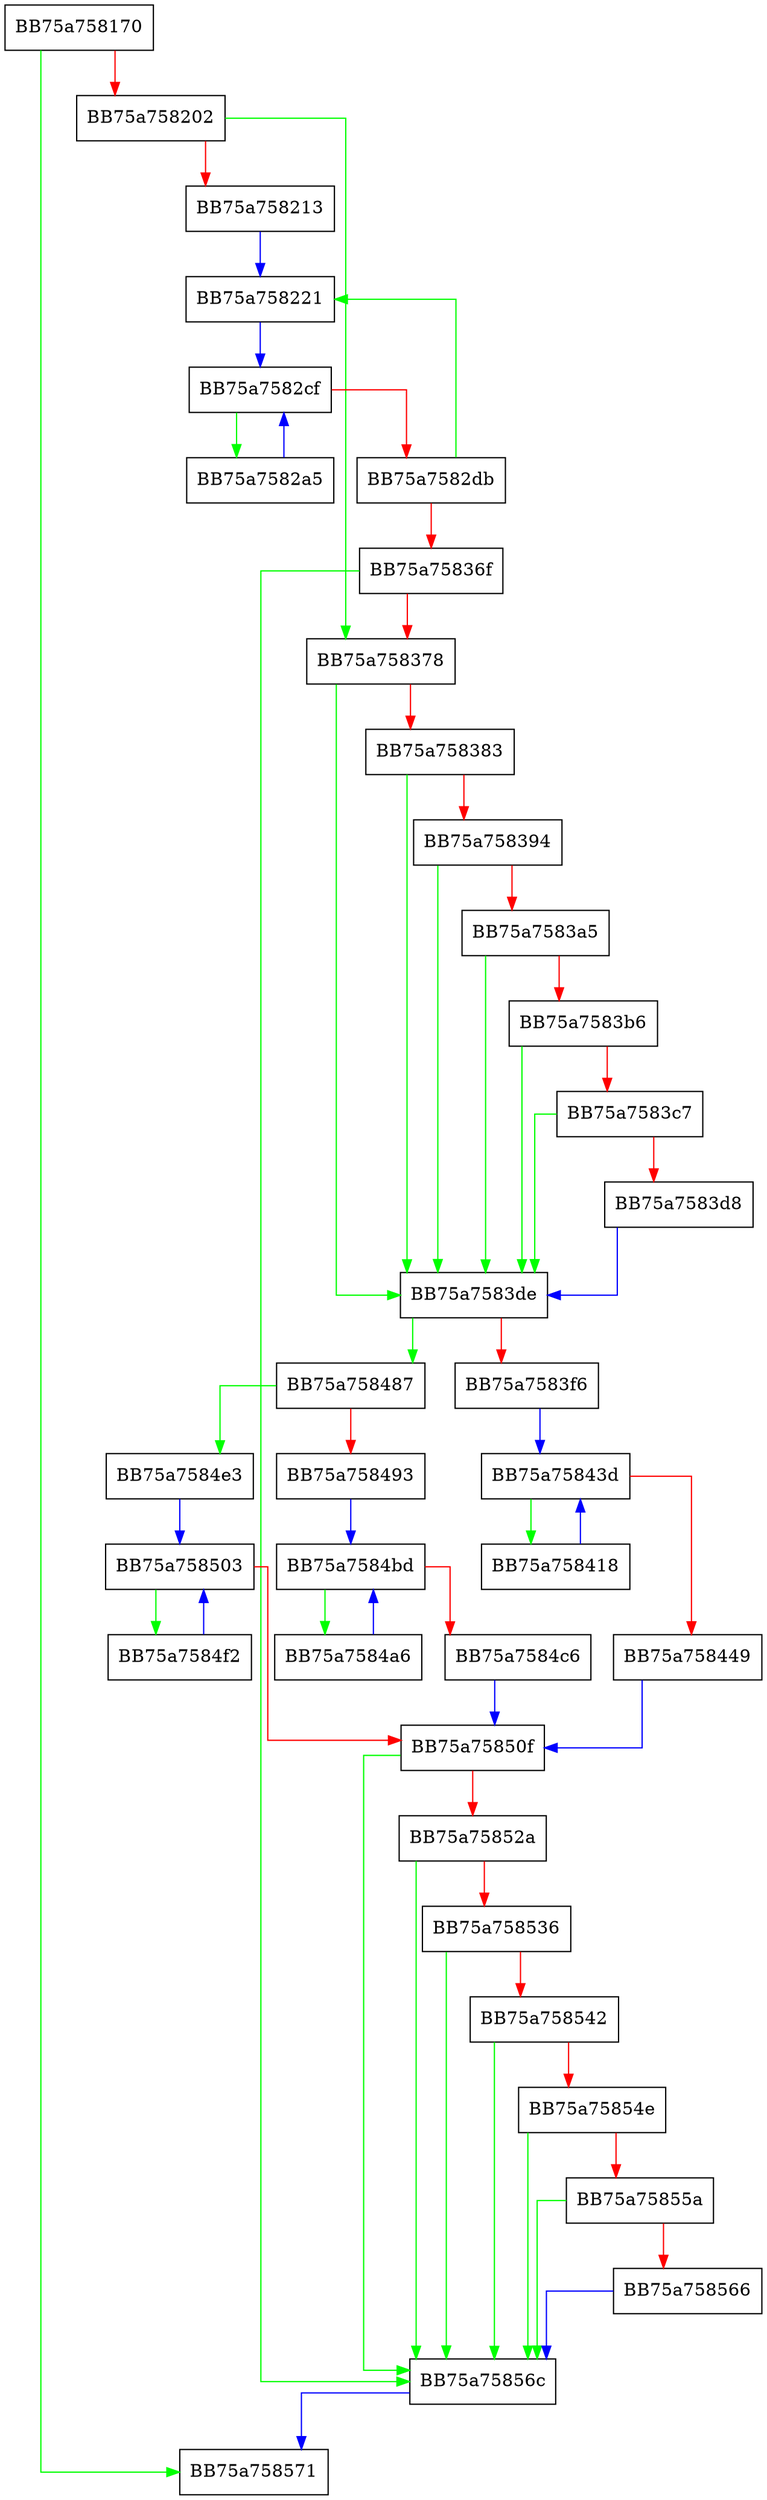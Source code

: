 digraph SymCryptAesCbcDecryptXmm {
  node [shape="box"];
  graph [splines=ortho];
  BB75a758170 -> BB75a758571 [color="green"];
  BB75a758170 -> BB75a758202 [color="red"];
  BB75a758202 -> BB75a758378 [color="green"];
  BB75a758202 -> BB75a758213 [color="red"];
  BB75a758213 -> BB75a758221 [color="blue"];
  BB75a758221 -> BB75a7582cf [color="blue"];
  BB75a7582a5 -> BB75a7582cf [color="blue"];
  BB75a7582cf -> BB75a7582a5 [color="green"];
  BB75a7582cf -> BB75a7582db [color="red"];
  BB75a7582db -> BB75a758221 [color="green"];
  BB75a7582db -> BB75a75836f [color="red"];
  BB75a75836f -> BB75a75856c [color="green"];
  BB75a75836f -> BB75a758378 [color="red"];
  BB75a758378 -> BB75a7583de [color="green"];
  BB75a758378 -> BB75a758383 [color="red"];
  BB75a758383 -> BB75a7583de [color="green"];
  BB75a758383 -> BB75a758394 [color="red"];
  BB75a758394 -> BB75a7583de [color="green"];
  BB75a758394 -> BB75a7583a5 [color="red"];
  BB75a7583a5 -> BB75a7583de [color="green"];
  BB75a7583a5 -> BB75a7583b6 [color="red"];
  BB75a7583b6 -> BB75a7583de [color="green"];
  BB75a7583b6 -> BB75a7583c7 [color="red"];
  BB75a7583c7 -> BB75a7583de [color="green"];
  BB75a7583c7 -> BB75a7583d8 [color="red"];
  BB75a7583d8 -> BB75a7583de [color="blue"];
  BB75a7583de -> BB75a758487 [color="green"];
  BB75a7583de -> BB75a7583f6 [color="red"];
  BB75a7583f6 -> BB75a75843d [color="blue"];
  BB75a758418 -> BB75a75843d [color="blue"];
  BB75a75843d -> BB75a758418 [color="green"];
  BB75a75843d -> BB75a758449 [color="red"];
  BB75a758449 -> BB75a75850f [color="blue"];
  BB75a758487 -> BB75a7584e3 [color="green"];
  BB75a758487 -> BB75a758493 [color="red"];
  BB75a758493 -> BB75a7584bd [color="blue"];
  BB75a7584a6 -> BB75a7584bd [color="blue"];
  BB75a7584bd -> BB75a7584a6 [color="green"];
  BB75a7584bd -> BB75a7584c6 [color="red"];
  BB75a7584c6 -> BB75a75850f [color="blue"];
  BB75a7584e3 -> BB75a758503 [color="blue"];
  BB75a7584f2 -> BB75a758503 [color="blue"];
  BB75a758503 -> BB75a7584f2 [color="green"];
  BB75a758503 -> BB75a75850f [color="red"];
  BB75a75850f -> BB75a75856c [color="green"];
  BB75a75850f -> BB75a75852a [color="red"];
  BB75a75852a -> BB75a75856c [color="green"];
  BB75a75852a -> BB75a758536 [color="red"];
  BB75a758536 -> BB75a75856c [color="green"];
  BB75a758536 -> BB75a758542 [color="red"];
  BB75a758542 -> BB75a75856c [color="green"];
  BB75a758542 -> BB75a75854e [color="red"];
  BB75a75854e -> BB75a75856c [color="green"];
  BB75a75854e -> BB75a75855a [color="red"];
  BB75a75855a -> BB75a75856c [color="green"];
  BB75a75855a -> BB75a758566 [color="red"];
  BB75a758566 -> BB75a75856c [color="blue"];
  BB75a75856c -> BB75a758571 [color="blue"];
}